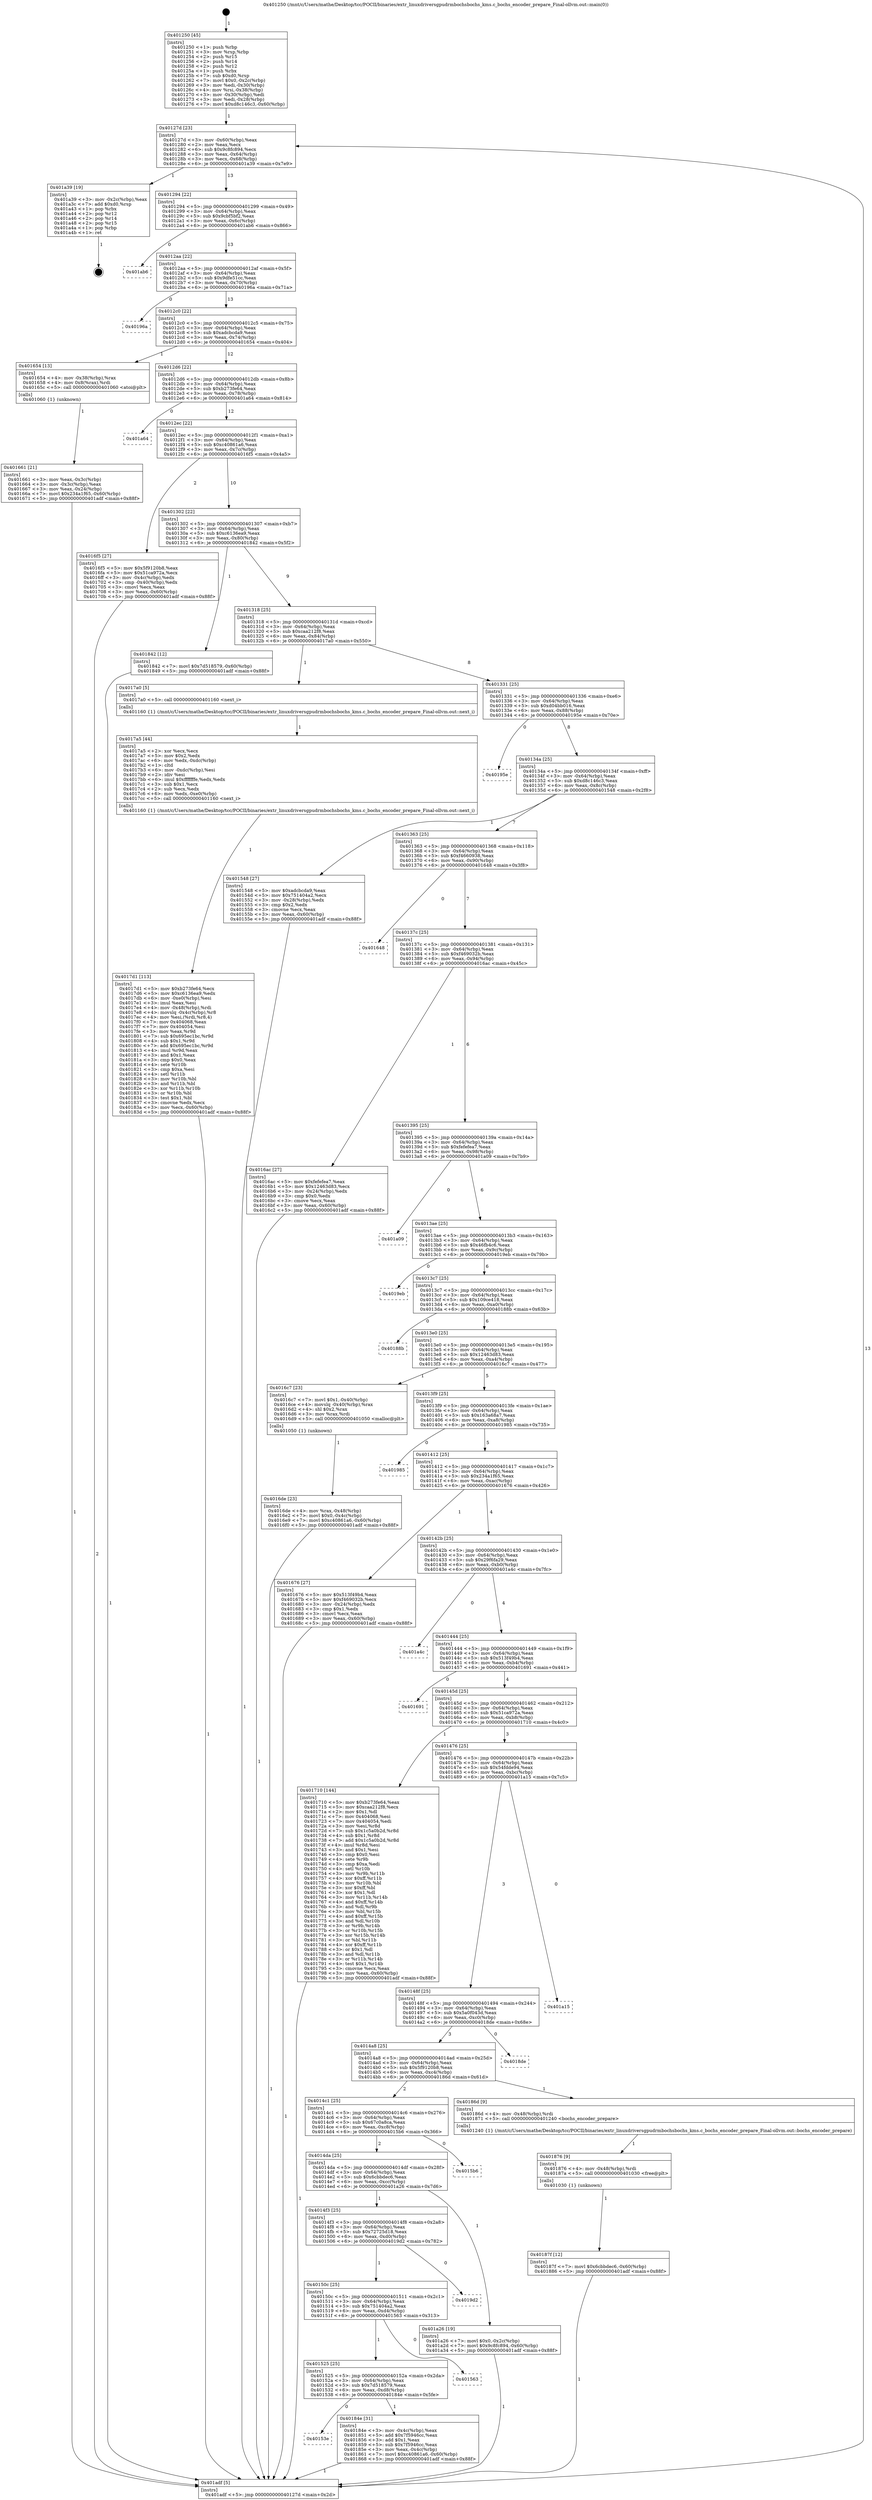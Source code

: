 digraph "0x401250" {
  label = "0x401250 (/mnt/c/Users/mathe/Desktop/tcc/POCII/binaries/extr_linuxdriversgpudrmbochsbochs_kms.c_bochs_encoder_prepare_Final-ollvm.out::main(0))"
  labelloc = "t"
  node[shape=record]

  Entry [label="",width=0.3,height=0.3,shape=circle,fillcolor=black,style=filled]
  "0x40127d" [label="{
     0x40127d [23]\l
     | [instrs]\l
     &nbsp;&nbsp;0x40127d \<+3\>: mov -0x60(%rbp),%eax\l
     &nbsp;&nbsp;0x401280 \<+2\>: mov %eax,%ecx\l
     &nbsp;&nbsp;0x401282 \<+6\>: sub $0x9c8fc894,%ecx\l
     &nbsp;&nbsp;0x401288 \<+3\>: mov %eax,-0x64(%rbp)\l
     &nbsp;&nbsp;0x40128b \<+3\>: mov %ecx,-0x68(%rbp)\l
     &nbsp;&nbsp;0x40128e \<+6\>: je 0000000000401a39 \<main+0x7e9\>\l
  }"]
  "0x401a39" [label="{
     0x401a39 [19]\l
     | [instrs]\l
     &nbsp;&nbsp;0x401a39 \<+3\>: mov -0x2c(%rbp),%eax\l
     &nbsp;&nbsp;0x401a3c \<+7\>: add $0xd0,%rsp\l
     &nbsp;&nbsp;0x401a43 \<+1\>: pop %rbx\l
     &nbsp;&nbsp;0x401a44 \<+2\>: pop %r12\l
     &nbsp;&nbsp;0x401a46 \<+2\>: pop %r14\l
     &nbsp;&nbsp;0x401a48 \<+2\>: pop %r15\l
     &nbsp;&nbsp;0x401a4a \<+1\>: pop %rbp\l
     &nbsp;&nbsp;0x401a4b \<+1\>: ret\l
  }"]
  "0x401294" [label="{
     0x401294 [22]\l
     | [instrs]\l
     &nbsp;&nbsp;0x401294 \<+5\>: jmp 0000000000401299 \<main+0x49\>\l
     &nbsp;&nbsp;0x401299 \<+3\>: mov -0x64(%rbp),%eax\l
     &nbsp;&nbsp;0x40129c \<+5\>: sub $0x9cbf5bf2,%eax\l
     &nbsp;&nbsp;0x4012a1 \<+3\>: mov %eax,-0x6c(%rbp)\l
     &nbsp;&nbsp;0x4012a4 \<+6\>: je 0000000000401ab6 \<main+0x866\>\l
  }"]
  Exit [label="",width=0.3,height=0.3,shape=circle,fillcolor=black,style=filled,peripheries=2]
  "0x401ab6" [label="{
     0x401ab6\l
  }", style=dashed]
  "0x4012aa" [label="{
     0x4012aa [22]\l
     | [instrs]\l
     &nbsp;&nbsp;0x4012aa \<+5\>: jmp 00000000004012af \<main+0x5f\>\l
     &nbsp;&nbsp;0x4012af \<+3\>: mov -0x64(%rbp),%eax\l
     &nbsp;&nbsp;0x4012b2 \<+5\>: sub $0x9dfe51cc,%eax\l
     &nbsp;&nbsp;0x4012b7 \<+3\>: mov %eax,-0x70(%rbp)\l
     &nbsp;&nbsp;0x4012ba \<+6\>: je 000000000040196a \<main+0x71a\>\l
  }"]
  "0x40187f" [label="{
     0x40187f [12]\l
     | [instrs]\l
     &nbsp;&nbsp;0x40187f \<+7\>: movl $0x6cbbdec6,-0x60(%rbp)\l
     &nbsp;&nbsp;0x401886 \<+5\>: jmp 0000000000401adf \<main+0x88f\>\l
  }"]
  "0x40196a" [label="{
     0x40196a\l
  }", style=dashed]
  "0x4012c0" [label="{
     0x4012c0 [22]\l
     | [instrs]\l
     &nbsp;&nbsp;0x4012c0 \<+5\>: jmp 00000000004012c5 \<main+0x75\>\l
     &nbsp;&nbsp;0x4012c5 \<+3\>: mov -0x64(%rbp),%eax\l
     &nbsp;&nbsp;0x4012c8 \<+5\>: sub $0xadcbcda9,%eax\l
     &nbsp;&nbsp;0x4012cd \<+3\>: mov %eax,-0x74(%rbp)\l
     &nbsp;&nbsp;0x4012d0 \<+6\>: je 0000000000401654 \<main+0x404\>\l
  }"]
  "0x401876" [label="{
     0x401876 [9]\l
     | [instrs]\l
     &nbsp;&nbsp;0x401876 \<+4\>: mov -0x48(%rbp),%rdi\l
     &nbsp;&nbsp;0x40187a \<+5\>: call 0000000000401030 \<free@plt\>\l
     | [calls]\l
     &nbsp;&nbsp;0x401030 \{1\} (unknown)\l
  }"]
  "0x401654" [label="{
     0x401654 [13]\l
     | [instrs]\l
     &nbsp;&nbsp;0x401654 \<+4\>: mov -0x38(%rbp),%rax\l
     &nbsp;&nbsp;0x401658 \<+4\>: mov 0x8(%rax),%rdi\l
     &nbsp;&nbsp;0x40165c \<+5\>: call 0000000000401060 \<atoi@plt\>\l
     | [calls]\l
     &nbsp;&nbsp;0x401060 \{1\} (unknown)\l
  }"]
  "0x4012d6" [label="{
     0x4012d6 [22]\l
     | [instrs]\l
     &nbsp;&nbsp;0x4012d6 \<+5\>: jmp 00000000004012db \<main+0x8b\>\l
     &nbsp;&nbsp;0x4012db \<+3\>: mov -0x64(%rbp),%eax\l
     &nbsp;&nbsp;0x4012de \<+5\>: sub $0xb273fe64,%eax\l
     &nbsp;&nbsp;0x4012e3 \<+3\>: mov %eax,-0x78(%rbp)\l
     &nbsp;&nbsp;0x4012e6 \<+6\>: je 0000000000401a64 \<main+0x814\>\l
  }"]
  "0x40153e" [label="{
     0x40153e\l
  }", style=dashed]
  "0x401a64" [label="{
     0x401a64\l
  }", style=dashed]
  "0x4012ec" [label="{
     0x4012ec [22]\l
     | [instrs]\l
     &nbsp;&nbsp;0x4012ec \<+5\>: jmp 00000000004012f1 \<main+0xa1\>\l
     &nbsp;&nbsp;0x4012f1 \<+3\>: mov -0x64(%rbp),%eax\l
     &nbsp;&nbsp;0x4012f4 \<+5\>: sub $0xc40861a6,%eax\l
     &nbsp;&nbsp;0x4012f9 \<+3\>: mov %eax,-0x7c(%rbp)\l
     &nbsp;&nbsp;0x4012fc \<+6\>: je 00000000004016f5 \<main+0x4a5\>\l
  }"]
  "0x40184e" [label="{
     0x40184e [31]\l
     | [instrs]\l
     &nbsp;&nbsp;0x40184e \<+3\>: mov -0x4c(%rbp),%eax\l
     &nbsp;&nbsp;0x401851 \<+5\>: add $0x7f5946cc,%eax\l
     &nbsp;&nbsp;0x401856 \<+3\>: add $0x1,%eax\l
     &nbsp;&nbsp;0x401859 \<+5\>: sub $0x7f5946cc,%eax\l
     &nbsp;&nbsp;0x40185e \<+3\>: mov %eax,-0x4c(%rbp)\l
     &nbsp;&nbsp;0x401861 \<+7\>: movl $0xc40861a6,-0x60(%rbp)\l
     &nbsp;&nbsp;0x401868 \<+5\>: jmp 0000000000401adf \<main+0x88f\>\l
  }"]
  "0x4016f5" [label="{
     0x4016f5 [27]\l
     | [instrs]\l
     &nbsp;&nbsp;0x4016f5 \<+5\>: mov $0x5f9120b8,%eax\l
     &nbsp;&nbsp;0x4016fa \<+5\>: mov $0x51ca972a,%ecx\l
     &nbsp;&nbsp;0x4016ff \<+3\>: mov -0x4c(%rbp),%edx\l
     &nbsp;&nbsp;0x401702 \<+3\>: cmp -0x40(%rbp),%edx\l
     &nbsp;&nbsp;0x401705 \<+3\>: cmovl %ecx,%eax\l
     &nbsp;&nbsp;0x401708 \<+3\>: mov %eax,-0x60(%rbp)\l
     &nbsp;&nbsp;0x40170b \<+5\>: jmp 0000000000401adf \<main+0x88f\>\l
  }"]
  "0x401302" [label="{
     0x401302 [22]\l
     | [instrs]\l
     &nbsp;&nbsp;0x401302 \<+5\>: jmp 0000000000401307 \<main+0xb7\>\l
     &nbsp;&nbsp;0x401307 \<+3\>: mov -0x64(%rbp),%eax\l
     &nbsp;&nbsp;0x40130a \<+5\>: sub $0xc6136ea9,%eax\l
     &nbsp;&nbsp;0x40130f \<+3\>: mov %eax,-0x80(%rbp)\l
     &nbsp;&nbsp;0x401312 \<+6\>: je 0000000000401842 \<main+0x5f2\>\l
  }"]
  "0x401525" [label="{
     0x401525 [25]\l
     | [instrs]\l
     &nbsp;&nbsp;0x401525 \<+5\>: jmp 000000000040152a \<main+0x2da\>\l
     &nbsp;&nbsp;0x40152a \<+3\>: mov -0x64(%rbp),%eax\l
     &nbsp;&nbsp;0x40152d \<+5\>: sub $0x7d518579,%eax\l
     &nbsp;&nbsp;0x401532 \<+6\>: mov %eax,-0xd8(%rbp)\l
     &nbsp;&nbsp;0x401538 \<+6\>: je 000000000040184e \<main+0x5fe\>\l
  }"]
  "0x401842" [label="{
     0x401842 [12]\l
     | [instrs]\l
     &nbsp;&nbsp;0x401842 \<+7\>: movl $0x7d518579,-0x60(%rbp)\l
     &nbsp;&nbsp;0x401849 \<+5\>: jmp 0000000000401adf \<main+0x88f\>\l
  }"]
  "0x401318" [label="{
     0x401318 [25]\l
     | [instrs]\l
     &nbsp;&nbsp;0x401318 \<+5\>: jmp 000000000040131d \<main+0xcd\>\l
     &nbsp;&nbsp;0x40131d \<+3\>: mov -0x64(%rbp),%eax\l
     &nbsp;&nbsp;0x401320 \<+5\>: sub $0xcaa212f8,%eax\l
     &nbsp;&nbsp;0x401325 \<+6\>: mov %eax,-0x84(%rbp)\l
     &nbsp;&nbsp;0x40132b \<+6\>: je 00000000004017a0 \<main+0x550\>\l
  }"]
  "0x401563" [label="{
     0x401563\l
  }", style=dashed]
  "0x4017a0" [label="{
     0x4017a0 [5]\l
     | [instrs]\l
     &nbsp;&nbsp;0x4017a0 \<+5\>: call 0000000000401160 \<next_i\>\l
     | [calls]\l
     &nbsp;&nbsp;0x401160 \{1\} (/mnt/c/Users/mathe/Desktop/tcc/POCII/binaries/extr_linuxdriversgpudrmbochsbochs_kms.c_bochs_encoder_prepare_Final-ollvm.out::next_i)\l
  }"]
  "0x401331" [label="{
     0x401331 [25]\l
     | [instrs]\l
     &nbsp;&nbsp;0x401331 \<+5\>: jmp 0000000000401336 \<main+0xe6\>\l
     &nbsp;&nbsp;0x401336 \<+3\>: mov -0x64(%rbp),%eax\l
     &nbsp;&nbsp;0x401339 \<+5\>: sub $0xd04bb016,%eax\l
     &nbsp;&nbsp;0x40133e \<+6\>: mov %eax,-0x88(%rbp)\l
     &nbsp;&nbsp;0x401344 \<+6\>: je 000000000040195e \<main+0x70e\>\l
  }"]
  "0x40150c" [label="{
     0x40150c [25]\l
     | [instrs]\l
     &nbsp;&nbsp;0x40150c \<+5\>: jmp 0000000000401511 \<main+0x2c1\>\l
     &nbsp;&nbsp;0x401511 \<+3\>: mov -0x64(%rbp),%eax\l
     &nbsp;&nbsp;0x401514 \<+5\>: sub $0x751404a2,%eax\l
     &nbsp;&nbsp;0x401519 \<+6\>: mov %eax,-0xd4(%rbp)\l
     &nbsp;&nbsp;0x40151f \<+6\>: je 0000000000401563 \<main+0x313\>\l
  }"]
  "0x40195e" [label="{
     0x40195e\l
  }", style=dashed]
  "0x40134a" [label="{
     0x40134a [25]\l
     | [instrs]\l
     &nbsp;&nbsp;0x40134a \<+5\>: jmp 000000000040134f \<main+0xff\>\l
     &nbsp;&nbsp;0x40134f \<+3\>: mov -0x64(%rbp),%eax\l
     &nbsp;&nbsp;0x401352 \<+5\>: sub $0xd8c146c3,%eax\l
     &nbsp;&nbsp;0x401357 \<+6\>: mov %eax,-0x8c(%rbp)\l
     &nbsp;&nbsp;0x40135d \<+6\>: je 0000000000401548 \<main+0x2f8\>\l
  }"]
  "0x4019d2" [label="{
     0x4019d2\l
  }", style=dashed]
  "0x401548" [label="{
     0x401548 [27]\l
     | [instrs]\l
     &nbsp;&nbsp;0x401548 \<+5\>: mov $0xadcbcda9,%eax\l
     &nbsp;&nbsp;0x40154d \<+5\>: mov $0x751404a2,%ecx\l
     &nbsp;&nbsp;0x401552 \<+3\>: mov -0x28(%rbp),%edx\l
     &nbsp;&nbsp;0x401555 \<+3\>: cmp $0x2,%edx\l
     &nbsp;&nbsp;0x401558 \<+3\>: cmovne %ecx,%eax\l
     &nbsp;&nbsp;0x40155b \<+3\>: mov %eax,-0x60(%rbp)\l
     &nbsp;&nbsp;0x40155e \<+5\>: jmp 0000000000401adf \<main+0x88f\>\l
  }"]
  "0x401363" [label="{
     0x401363 [25]\l
     | [instrs]\l
     &nbsp;&nbsp;0x401363 \<+5\>: jmp 0000000000401368 \<main+0x118\>\l
     &nbsp;&nbsp;0x401368 \<+3\>: mov -0x64(%rbp),%eax\l
     &nbsp;&nbsp;0x40136b \<+5\>: sub $0xf4660938,%eax\l
     &nbsp;&nbsp;0x401370 \<+6\>: mov %eax,-0x90(%rbp)\l
     &nbsp;&nbsp;0x401376 \<+6\>: je 0000000000401648 \<main+0x3f8\>\l
  }"]
  "0x401adf" [label="{
     0x401adf [5]\l
     | [instrs]\l
     &nbsp;&nbsp;0x401adf \<+5\>: jmp 000000000040127d \<main+0x2d\>\l
  }"]
  "0x401250" [label="{
     0x401250 [45]\l
     | [instrs]\l
     &nbsp;&nbsp;0x401250 \<+1\>: push %rbp\l
     &nbsp;&nbsp;0x401251 \<+3\>: mov %rsp,%rbp\l
     &nbsp;&nbsp;0x401254 \<+2\>: push %r15\l
     &nbsp;&nbsp;0x401256 \<+2\>: push %r14\l
     &nbsp;&nbsp;0x401258 \<+2\>: push %r12\l
     &nbsp;&nbsp;0x40125a \<+1\>: push %rbx\l
     &nbsp;&nbsp;0x40125b \<+7\>: sub $0xd0,%rsp\l
     &nbsp;&nbsp;0x401262 \<+7\>: movl $0x0,-0x2c(%rbp)\l
     &nbsp;&nbsp;0x401269 \<+3\>: mov %edi,-0x30(%rbp)\l
     &nbsp;&nbsp;0x40126c \<+4\>: mov %rsi,-0x38(%rbp)\l
     &nbsp;&nbsp;0x401270 \<+3\>: mov -0x30(%rbp),%edi\l
     &nbsp;&nbsp;0x401273 \<+3\>: mov %edi,-0x28(%rbp)\l
     &nbsp;&nbsp;0x401276 \<+7\>: movl $0xd8c146c3,-0x60(%rbp)\l
  }"]
  "0x401661" [label="{
     0x401661 [21]\l
     | [instrs]\l
     &nbsp;&nbsp;0x401661 \<+3\>: mov %eax,-0x3c(%rbp)\l
     &nbsp;&nbsp;0x401664 \<+3\>: mov -0x3c(%rbp),%eax\l
     &nbsp;&nbsp;0x401667 \<+3\>: mov %eax,-0x24(%rbp)\l
     &nbsp;&nbsp;0x40166a \<+7\>: movl $0x234a1f65,-0x60(%rbp)\l
     &nbsp;&nbsp;0x401671 \<+5\>: jmp 0000000000401adf \<main+0x88f\>\l
  }"]
  "0x4014f3" [label="{
     0x4014f3 [25]\l
     | [instrs]\l
     &nbsp;&nbsp;0x4014f3 \<+5\>: jmp 00000000004014f8 \<main+0x2a8\>\l
     &nbsp;&nbsp;0x4014f8 \<+3\>: mov -0x64(%rbp),%eax\l
     &nbsp;&nbsp;0x4014fb \<+5\>: sub $0x72725d18,%eax\l
     &nbsp;&nbsp;0x401500 \<+6\>: mov %eax,-0xd0(%rbp)\l
     &nbsp;&nbsp;0x401506 \<+6\>: je 00000000004019d2 \<main+0x782\>\l
  }"]
  "0x401648" [label="{
     0x401648\l
  }", style=dashed]
  "0x40137c" [label="{
     0x40137c [25]\l
     | [instrs]\l
     &nbsp;&nbsp;0x40137c \<+5\>: jmp 0000000000401381 \<main+0x131\>\l
     &nbsp;&nbsp;0x401381 \<+3\>: mov -0x64(%rbp),%eax\l
     &nbsp;&nbsp;0x401384 \<+5\>: sub $0xf469032b,%eax\l
     &nbsp;&nbsp;0x401389 \<+6\>: mov %eax,-0x94(%rbp)\l
     &nbsp;&nbsp;0x40138f \<+6\>: je 00000000004016ac \<main+0x45c\>\l
  }"]
  "0x401a26" [label="{
     0x401a26 [19]\l
     | [instrs]\l
     &nbsp;&nbsp;0x401a26 \<+7\>: movl $0x0,-0x2c(%rbp)\l
     &nbsp;&nbsp;0x401a2d \<+7\>: movl $0x9c8fc894,-0x60(%rbp)\l
     &nbsp;&nbsp;0x401a34 \<+5\>: jmp 0000000000401adf \<main+0x88f\>\l
  }"]
  "0x4016ac" [label="{
     0x4016ac [27]\l
     | [instrs]\l
     &nbsp;&nbsp;0x4016ac \<+5\>: mov $0xfefefea7,%eax\l
     &nbsp;&nbsp;0x4016b1 \<+5\>: mov $0x12463d83,%ecx\l
     &nbsp;&nbsp;0x4016b6 \<+3\>: mov -0x24(%rbp),%edx\l
     &nbsp;&nbsp;0x4016b9 \<+3\>: cmp $0x0,%edx\l
     &nbsp;&nbsp;0x4016bc \<+3\>: cmove %ecx,%eax\l
     &nbsp;&nbsp;0x4016bf \<+3\>: mov %eax,-0x60(%rbp)\l
     &nbsp;&nbsp;0x4016c2 \<+5\>: jmp 0000000000401adf \<main+0x88f\>\l
  }"]
  "0x401395" [label="{
     0x401395 [25]\l
     | [instrs]\l
     &nbsp;&nbsp;0x401395 \<+5\>: jmp 000000000040139a \<main+0x14a\>\l
     &nbsp;&nbsp;0x40139a \<+3\>: mov -0x64(%rbp),%eax\l
     &nbsp;&nbsp;0x40139d \<+5\>: sub $0xfefefea7,%eax\l
     &nbsp;&nbsp;0x4013a2 \<+6\>: mov %eax,-0x98(%rbp)\l
     &nbsp;&nbsp;0x4013a8 \<+6\>: je 0000000000401a09 \<main+0x7b9\>\l
  }"]
  "0x4014da" [label="{
     0x4014da [25]\l
     | [instrs]\l
     &nbsp;&nbsp;0x4014da \<+5\>: jmp 00000000004014df \<main+0x28f\>\l
     &nbsp;&nbsp;0x4014df \<+3\>: mov -0x64(%rbp),%eax\l
     &nbsp;&nbsp;0x4014e2 \<+5\>: sub $0x6cbbdec6,%eax\l
     &nbsp;&nbsp;0x4014e7 \<+6\>: mov %eax,-0xcc(%rbp)\l
     &nbsp;&nbsp;0x4014ed \<+6\>: je 0000000000401a26 \<main+0x7d6\>\l
  }"]
  "0x401a09" [label="{
     0x401a09\l
  }", style=dashed]
  "0x4013ae" [label="{
     0x4013ae [25]\l
     | [instrs]\l
     &nbsp;&nbsp;0x4013ae \<+5\>: jmp 00000000004013b3 \<main+0x163\>\l
     &nbsp;&nbsp;0x4013b3 \<+3\>: mov -0x64(%rbp),%eax\l
     &nbsp;&nbsp;0x4013b6 \<+5\>: sub $0x46fb4c6,%eax\l
     &nbsp;&nbsp;0x4013bb \<+6\>: mov %eax,-0x9c(%rbp)\l
     &nbsp;&nbsp;0x4013c1 \<+6\>: je 00000000004019eb \<main+0x79b\>\l
  }"]
  "0x4015b6" [label="{
     0x4015b6\l
  }", style=dashed]
  "0x4019eb" [label="{
     0x4019eb\l
  }", style=dashed]
  "0x4013c7" [label="{
     0x4013c7 [25]\l
     | [instrs]\l
     &nbsp;&nbsp;0x4013c7 \<+5\>: jmp 00000000004013cc \<main+0x17c\>\l
     &nbsp;&nbsp;0x4013cc \<+3\>: mov -0x64(%rbp),%eax\l
     &nbsp;&nbsp;0x4013cf \<+5\>: sub $0x109ce418,%eax\l
     &nbsp;&nbsp;0x4013d4 \<+6\>: mov %eax,-0xa0(%rbp)\l
     &nbsp;&nbsp;0x4013da \<+6\>: je 000000000040188b \<main+0x63b\>\l
  }"]
  "0x4014c1" [label="{
     0x4014c1 [25]\l
     | [instrs]\l
     &nbsp;&nbsp;0x4014c1 \<+5\>: jmp 00000000004014c6 \<main+0x276\>\l
     &nbsp;&nbsp;0x4014c6 \<+3\>: mov -0x64(%rbp),%eax\l
     &nbsp;&nbsp;0x4014c9 \<+5\>: sub $0x67c0a8ca,%eax\l
     &nbsp;&nbsp;0x4014ce \<+6\>: mov %eax,-0xc8(%rbp)\l
     &nbsp;&nbsp;0x4014d4 \<+6\>: je 00000000004015b6 \<main+0x366\>\l
  }"]
  "0x40188b" [label="{
     0x40188b\l
  }", style=dashed]
  "0x4013e0" [label="{
     0x4013e0 [25]\l
     | [instrs]\l
     &nbsp;&nbsp;0x4013e0 \<+5\>: jmp 00000000004013e5 \<main+0x195\>\l
     &nbsp;&nbsp;0x4013e5 \<+3\>: mov -0x64(%rbp),%eax\l
     &nbsp;&nbsp;0x4013e8 \<+5\>: sub $0x12463d83,%eax\l
     &nbsp;&nbsp;0x4013ed \<+6\>: mov %eax,-0xa4(%rbp)\l
     &nbsp;&nbsp;0x4013f3 \<+6\>: je 00000000004016c7 \<main+0x477\>\l
  }"]
  "0x40186d" [label="{
     0x40186d [9]\l
     | [instrs]\l
     &nbsp;&nbsp;0x40186d \<+4\>: mov -0x48(%rbp),%rdi\l
     &nbsp;&nbsp;0x401871 \<+5\>: call 0000000000401240 \<bochs_encoder_prepare\>\l
     | [calls]\l
     &nbsp;&nbsp;0x401240 \{1\} (/mnt/c/Users/mathe/Desktop/tcc/POCII/binaries/extr_linuxdriversgpudrmbochsbochs_kms.c_bochs_encoder_prepare_Final-ollvm.out::bochs_encoder_prepare)\l
  }"]
  "0x4016c7" [label="{
     0x4016c7 [23]\l
     | [instrs]\l
     &nbsp;&nbsp;0x4016c7 \<+7\>: movl $0x1,-0x40(%rbp)\l
     &nbsp;&nbsp;0x4016ce \<+4\>: movslq -0x40(%rbp),%rax\l
     &nbsp;&nbsp;0x4016d2 \<+4\>: shl $0x2,%rax\l
     &nbsp;&nbsp;0x4016d6 \<+3\>: mov %rax,%rdi\l
     &nbsp;&nbsp;0x4016d9 \<+5\>: call 0000000000401050 \<malloc@plt\>\l
     | [calls]\l
     &nbsp;&nbsp;0x401050 \{1\} (unknown)\l
  }"]
  "0x4013f9" [label="{
     0x4013f9 [25]\l
     | [instrs]\l
     &nbsp;&nbsp;0x4013f9 \<+5\>: jmp 00000000004013fe \<main+0x1ae\>\l
     &nbsp;&nbsp;0x4013fe \<+3\>: mov -0x64(%rbp),%eax\l
     &nbsp;&nbsp;0x401401 \<+5\>: sub $0x163a68a7,%eax\l
     &nbsp;&nbsp;0x401406 \<+6\>: mov %eax,-0xa8(%rbp)\l
     &nbsp;&nbsp;0x40140c \<+6\>: je 0000000000401985 \<main+0x735\>\l
  }"]
  "0x4014a8" [label="{
     0x4014a8 [25]\l
     | [instrs]\l
     &nbsp;&nbsp;0x4014a8 \<+5\>: jmp 00000000004014ad \<main+0x25d\>\l
     &nbsp;&nbsp;0x4014ad \<+3\>: mov -0x64(%rbp),%eax\l
     &nbsp;&nbsp;0x4014b0 \<+5\>: sub $0x5f9120b8,%eax\l
     &nbsp;&nbsp;0x4014b5 \<+6\>: mov %eax,-0xc4(%rbp)\l
     &nbsp;&nbsp;0x4014bb \<+6\>: je 000000000040186d \<main+0x61d\>\l
  }"]
  "0x401985" [label="{
     0x401985\l
  }", style=dashed]
  "0x401412" [label="{
     0x401412 [25]\l
     | [instrs]\l
     &nbsp;&nbsp;0x401412 \<+5\>: jmp 0000000000401417 \<main+0x1c7\>\l
     &nbsp;&nbsp;0x401417 \<+3\>: mov -0x64(%rbp),%eax\l
     &nbsp;&nbsp;0x40141a \<+5\>: sub $0x234a1f65,%eax\l
     &nbsp;&nbsp;0x40141f \<+6\>: mov %eax,-0xac(%rbp)\l
     &nbsp;&nbsp;0x401425 \<+6\>: je 0000000000401676 \<main+0x426\>\l
  }"]
  "0x4018de" [label="{
     0x4018de\l
  }", style=dashed]
  "0x401676" [label="{
     0x401676 [27]\l
     | [instrs]\l
     &nbsp;&nbsp;0x401676 \<+5\>: mov $0x513f49b4,%eax\l
     &nbsp;&nbsp;0x40167b \<+5\>: mov $0xf469032b,%ecx\l
     &nbsp;&nbsp;0x401680 \<+3\>: mov -0x24(%rbp),%edx\l
     &nbsp;&nbsp;0x401683 \<+3\>: cmp $0x1,%edx\l
     &nbsp;&nbsp;0x401686 \<+3\>: cmovl %ecx,%eax\l
     &nbsp;&nbsp;0x401689 \<+3\>: mov %eax,-0x60(%rbp)\l
     &nbsp;&nbsp;0x40168c \<+5\>: jmp 0000000000401adf \<main+0x88f\>\l
  }"]
  "0x40142b" [label="{
     0x40142b [25]\l
     | [instrs]\l
     &nbsp;&nbsp;0x40142b \<+5\>: jmp 0000000000401430 \<main+0x1e0\>\l
     &nbsp;&nbsp;0x401430 \<+3\>: mov -0x64(%rbp),%eax\l
     &nbsp;&nbsp;0x401433 \<+5\>: sub $0x29f6fa29,%eax\l
     &nbsp;&nbsp;0x401438 \<+6\>: mov %eax,-0xb0(%rbp)\l
     &nbsp;&nbsp;0x40143e \<+6\>: je 0000000000401a4c \<main+0x7fc\>\l
  }"]
  "0x4016de" [label="{
     0x4016de [23]\l
     | [instrs]\l
     &nbsp;&nbsp;0x4016de \<+4\>: mov %rax,-0x48(%rbp)\l
     &nbsp;&nbsp;0x4016e2 \<+7\>: movl $0x0,-0x4c(%rbp)\l
     &nbsp;&nbsp;0x4016e9 \<+7\>: movl $0xc40861a6,-0x60(%rbp)\l
     &nbsp;&nbsp;0x4016f0 \<+5\>: jmp 0000000000401adf \<main+0x88f\>\l
  }"]
  "0x40148f" [label="{
     0x40148f [25]\l
     | [instrs]\l
     &nbsp;&nbsp;0x40148f \<+5\>: jmp 0000000000401494 \<main+0x244\>\l
     &nbsp;&nbsp;0x401494 \<+3\>: mov -0x64(%rbp),%eax\l
     &nbsp;&nbsp;0x401497 \<+5\>: sub $0x5a0f043d,%eax\l
     &nbsp;&nbsp;0x40149c \<+6\>: mov %eax,-0xc0(%rbp)\l
     &nbsp;&nbsp;0x4014a2 \<+6\>: je 00000000004018de \<main+0x68e\>\l
  }"]
  "0x401a4c" [label="{
     0x401a4c\l
  }", style=dashed]
  "0x401444" [label="{
     0x401444 [25]\l
     | [instrs]\l
     &nbsp;&nbsp;0x401444 \<+5\>: jmp 0000000000401449 \<main+0x1f9\>\l
     &nbsp;&nbsp;0x401449 \<+3\>: mov -0x64(%rbp),%eax\l
     &nbsp;&nbsp;0x40144c \<+5\>: sub $0x513f49b4,%eax\l
     &nbsp;&nbsp;0x401451 \<+6\>: mov %eax,-0xb4(%rbp)\l
     &nbsp;&nbsp;0x401457 \<+6\>: je 0000000000401691 \<main+0x441\>\l
  }"]
  "0x401a15" [label="{
     0x401a15\l
  }", style=dashed]
  "0x401691" [label="{
     0x401691\l
  }", style=dashed]
  "0x40145d" [label="{
     0x40145d [25]\l
     | [instrs]\l
     &nbsp;&nbsp;0x40145d \<+5\>: jmp 0000000000401462 \<main+0x212\>\l
     &nbsp;&nbsp;0x401462 \<+3\>: mov -0x64(%rbp),%eax\l
     &nbsp;&nbsp;0x401465 \<+5\>: sub $0x51ca972a,%eax\l
     &nbsp;&nbsp;0x40146a \<+6\>: mov %eax,-0xb8(%rbp)\l
     &nbsp;&nbsp;0x401470 \<+6\>: je 0000000000401710 \<main+0x4c0\>\l
  }"]
  "0x4017d1" [label="{
     0x4017d1 [113]\l
     | [instrs]\l
     &nbsp;&nbsp;0x4017d1 \<+5\>: mov $0xb273fe64,%ecx\l
     &nbsp;&nbsp;0x4017d6 \<+5\>: mov $0xc6136ea9,%edx\l
     &nbsp;&nbsp;0x4017db \<+6\>: mov -0xe0(%rbp),%esi\l
     &nbsp;&nbsp;0x4017e1 \<+3\>: imul %eax,%esi\l
     &nbsp;&nbsp;0x4017e4 \<+4\>: mov -0x48(%rbp),%rdi\l
     &nbsp;&nbsp;0x4017e8 \<+4\>: movslq -0x4c(%rbp),%r8\l
     &nbsp;&nbsp;0x4017ec \<+4\>: mov %esi,(%rdi,%r8,4)\l
     &nbsp;&nbsp;0x4017f0 \<+7\>: mov 0x404068,%eax\l
     &nbsp;&nbsp;0x4017f7 \<+7\>: mov 0x404054,%esi\l
     &nbsp;&nbsp;0x4017fe \<+3\>: mov %eax,%r9d\l
     &nbsp;&nbsp;0x401801 \<+7\>: sub $0x695ec1bc,%r9d\l
     &nbsp;&nbsp;0x401808 \<+4\>: sub $0x1,%r9d\l
     &nbsp;&nbsp;0x40180c \<+7\>: add $0x695ec1bc,%r9d\l
     &nbsp;&nbsp;0x401813 \<+4\>: imul %r9d,%eax\l
     &nbsp;&nbsp;0x401817 \<+3\>: and $0x1,%eax\l
     &nbsp;&nbsp;0x40181a \<+3\>: cmp $0x0,%eax\l
     &nbsp;&nbsp;0x40181d \<+4\>: sete %r10b\l
     &nbsp;&nbsp;0x401821 \<+3\>: cmp $0xa,%esi\l
     &nbsp;&nbsp;0x401824 \<+4\>: setl %r11b\l
     &nbsp;&nbsp;0x401828 \<+3\>: mov %r10b,%bl\l
     &nbsp;&nbsp;0x40182b \<+3\>: and %r11b,%bl\l
     &nbsp;&nbsp;0x40182e \<+3\>: xor %r11b,%r10b\l
     &nbsp;&nbsp;0x401831 \<+3\>: or %r10b,%bl\l
     &nbsp;&nbsp;0x401834 \<+3\>: test $0x1,%bl\l
     &nbsp;&nbsp;0x401837 \<+3\>: cmovne %edx,%ecx\l
     &nbsp;&nbsp;0x40183a \<+3\>: mov %ecx,-0x60(%rbp)\l
     &nbsp;&nbsp;0x40183d \<+5\>: jmp 0000000000401adf \<main+0x88f\>\l
  }"]
  "0x401710" [label="{
     0x401710 [144]\l
     | [instrs]\l
     &nbsp;&nbsp;0x401710 \<+5\>: mov $0xb273fe64,%eax\l
     &nbsp;&nbsp;0x401715 \<+5\>: mov $0xcaa212f8,%ecx\l
     &nbsp;&nbsp;0x40171a \<+2\>: mov $0x1,%dl\l
     &nbsp;&nbsp;0x40171c \<+7\>: mov 0x404068,%esi\l
     &nbsp;&nbsp;0x401723 \<+7\>: mov 0x404054,%edi\l
     &nbsp;&nbsp;0x40172a \<+3\>: mov %esi,%r8d\l
     &nbsp;&nbsp;0x40172d \<+7\>: sub $0x1c5a0b2d,%r8d\l
     &nbsp;&nbsp;0x401734 \<+4\>: sub $0x1,%r8d\l
     &nbsp;&nbsp;0x401738 \<+7\>: add $0x1c5a0b2d,%r8d\l
     &nbsp;&nbsp;0x40173f \<+4\>: imul %r8d,%esi\l
     &nbsp;&nbsp;0x401743 \<+3\>: and $0x1,%esi\l
     &nbsp;&nbsp;0x401746 \<+3\>: cmp $0x0,%esi\l
     &nbsp;&nbsp;0x401749 \<+4\>: sete %r9b\l
     &nbsp;&nbsp;0x40174d \<+3\>: cmp $0xa,%edi\l
     &nbsp;&nbsp;0x401750 \<+4\>: setl %r10b\l
     &nbsp;&nbsp;0x401754 \<+3\>: mov %r9b,%r11b\l
     &nbsp;&nbsp;0x401757 \<+4\>: xor $0xff,%r11b\l
     &nbsp;&nbsp;0x40175b \<+3\>: mov %r10b,%bl\l
     &nbsp;&nbsp;0x40175e \<+3\>: xor $0xff,%bl\l
     &nbsp;&nbsp;0x401761 \<+3\>: xor $0x1,%dl\l
     &nbsp;&nbsp;0x401764 \<+3\>: mov %r11b,%r14b\l
     &nbsp;&nbsp;0x401767 \<+4\>: and $0xff,%r14b\l
     &nbsp;&nbsp;0x40176b \<+3\>: and %dl,%r9b\l
     &nbsp;&nbsp;0x40176e \<+3\>: mov %bl,%r15b\l
     &nbsp;&nbsp;0x401771 \<+4\>: and $0xff,%r15b\l
     &nbsp;&nbsp;0x401775 \<+3\>: and %dl,%r10b\l
     &nbsp;&nbsp;0x401778 \<+3\>: or %r9b,%r14b\l
     &nbsp;&nbsp;0x40177b \<+3\>: or %r10b,%r15b\l
     &nbsp;&nbsp;0x40177e \<+3\>: xor %r15b,%r14b\l
     &nbsp;&nbsp;0x401781 \<+3\>: or %bl,%r11b\l
     &nbsp;&nbsp;0x401784 \<+4\>: xor $0xff,%r11b\l
     &nbsp;&nbsp;0x401788 \<+3\>: or $0x1,%dl\l
     &nbsp;&nbsp;0x40178b \<+3\>: and %dl,%r11b\l
     &nbsp;&nbsp;0x40178e \<+3\>: or %r11b,%r14b\l
     &nbsp;&nbsp;0x401791 \<+4\>: test $0x1,%r14b\l
     &nbsp;&nbsp;0x401795 \<+3\>: cmovne %ecx,%eax\l
     &nbsp;&nbsp;0x401798 \<+3\>: mov %eax,-0x60(%rbp)\l
     &nbsp;&nbsp;0x40179b \<+5\>: jmp 0000000000401adf \<main+0x88f\>\l
  }"]
  "0x401476" [label="{
     0x401476 [25]\l
     | [instrs]\l
     &nbsp;&nbsp;0x401476 \<+5\>: jmp 000000000040147b \<main+0x22b\>\l
     &nbsp;&nbsp;0x40147b \<+3\>: mov -0x64(%rbp),%eax\l
     &nbsp;&nbsp;0x40147e \<+5\>: sub $0x54fdde94,%eax\l
     &nbsp;&nbsp;0x401483 \<+6\>: mov %eax,-0xbc(%rbp)\l
     &nbsp;&nbsp;0x401489 \<+6\>: je 0000000000401a15 \<main+0x7c5\>\l
  }"]
  "0x4017a5" [label="{
     0x4017a5 [44]\l
     | [instrs]\l
     &nbsp;&nbsp;0x4017a5 \<+2\>: xor %ecx,%ecx\l
     &nbsp;&nbsp;0x4017a7 \<+5\>: mov $0x2,%edx\l
     &nbsp;&nbsp;0x4017ac \<+6\>: mov %edx,-0xdc(%rbp)\l
     &nbsp;&nbsp;0x4017b2 \<+1\>: cltd\l
     &nbsp;&nbsp;0x4017b3 \<+6\>: mov -0xdc(%rbp),%esi\l
     &nbsp;&nbsp;0x4017b9 \<+2\>: idiv %esi\l
     &nbsp;&nbsp;0x4017bb \<+6\>: imul $0xfffffffe,%edx,%edx\l
     &nbsp;&nbsp;0x4017c1 \<+3\>: sub $0x1,%ecx\l
     &nbsp;&nbsp;0x4017c4 \<+2\>: sub %ecx,%edx\l
     &nbsp;&nbsp;0x4017c6 \<+6\>: mov %edx,-0xe0(%rbp)\l
     &nbsp;&nbsp;0x4017cc \<+5\>: call 0000000000401160 \<next_i\>\l
     | [calls]\l
     &nbsp;&nbsp;0x401160 \{1\} (/mnt/c/Users/mathe/Desktop/tcc/POCII/binaries/extr_linuxdriversgpudrmbochsbochs_kms.c_bochs_encoder_prepare_Final-ollvm.out::next_i)\l
  }"]
  Entry -> "0x401250" [label=" 1"]
  "0x40127d" -> "0x401a39" [label=" 1"]
  "0x40127d" -> "0x401294" [label=" 13"]
  "0x401a39" -> Exit [label=" 1"]
  "0x401294" -> "0x401ab6" [label=" 0"]
  "0x401294" -> "0x4012aa" [label=" 13"]
  "0x401a26" -> "0x401adf" [label=" 1"]
  "0x4012aa" -> "0x40196a" [label=" 0"]
  "0x4012aa" -> "0x4012c0" [label=" 13"]
  "0x40187f" -> "0x401adf" [label=" 1"]
  "0x4012c0" -> "0x401654" [label=" 1"]
  "0x4012c0" -> "0x4012d6" [label=" 12"]
  "0x401876" -> "0x40187f" [label=" 1"]
  "0x4012d6" -> "0x401a64" [label=" 0"]
  "0x4012d6" -> "0x4012ec" [label=" 12"]
  "0x40186d" -> "0x401876" [label=" 1"]
  "0x4012ec" -> "0x4016f5" [label=" 2"]
  "0x4012ec" -> "0x401302" [label=" 10"]
  "0x40184e" -> "0x401adf" [label=" 1"]
  "0x401302" -> "0x401842" [label=" 1"]
  "0x401302" -> "0x401318" [label=" 9"]
  "0x401525" -> "0x40184e" [label=" 1"]
  "0x401318" -> "0x4017a0" [label=" 1"]
  "0x401318" -> "0x401331" [label=" 8"]
  "0x401525" -> "0x40153e" [label=" 0"]
  "0x401331" -> "0x40195e" [label=" 0"]
  "0x401331" -> "0x40134a" [label=" 8"]
  "0x40150c" -> "0x401563" [label=" 0"]
  "0x40134a" -> "0x401548" [label=" 1"]
  "0x40134a" -> "0x401363" [label=" 7"]
  "0x401548" -> "0x401adf" [label=" 1"]
  "0x401250" -> "0x40127d" [label=" 1"]
  "0x401adf" -> "0x40127d" [label=" 13"]
  "0x401654" -> "0x401661" [label=" 1"]
  "0x401661" -> "0x401adf" [label=" 1"]
  "0x40150c" -> "0x401525" [label=" 1"]
  "0x401363" -> "0x401648" [label=" 0"]
  "0x401363" -> "0x40137c" [label=" 7"]
  "0x4014f3" -> "0x4019d2" [label=" 0"]
  "0x40137c" -> "0x4016ac" [label=" 1"]
  "0x40137c" -> "0x401395" [label=" 6"]
  "0x4014f3" -> "0x40150c" [label=" 1"]
  "0x401395" -> "0x401a09" [label=" 0"]
  "0x401395" -> "0x4013ae" [label=" 6"]
  "0x4014da" -> "0x401a26" [label=" 1"]
  "0x4013ae" -> "0x4019eb" [label=" 0"]
  "0x4013ae" -> "0x4013c7" [label=" 6"]
  "0x4014da" -> "0x4014f3" [label=" 1"]
  "0x4013c7" -> "0x40188b" [label=" 0"]
  "0x4013c7" -> "0x4013e0" [label=" 6"]
  "0x4014c1" -> "0x4015b6" [label=" 0"]
  "0x4013e0" -> "0x4016c7" [label=" 1"]
  "0x4013e0" -> "0x4013f9" [label=" 5"]
  "0x4014c1" -> "0x4014da" [label=" 2"]
  "0x4013f9" -> "0x401985" [label=" 0"]
  "0x4013f9" -> "0x401412" [label=" 5"]
  "0x4014a8" -> "0x40186d" [label=" 1"]
  "0x401412" -> "0x401676" [label=" 1"]
  "0x401412" -> "0x40142b" [label=" 4"]
  "0x401676" -> "0x401adf" [label=" 1"]
  "0x4016ac" -> "0x401adf" [label=" 1"]
  "0x4016c7" -> "0x4016de" [label=" 1"]
  "0x4016de" -> "0x401adf" [label=" 1"]
  "0x4016f5" -> "0x401adf" [label=" 2"]
  "0x4014a8" -> "0x4014c1" [label=" 2"]
  "0x40142b" -> "0x401a4c" [label=" 0"]
  "0x40142b" -> "0x401444" [label=" 4"]
  "0x40148f" -> "0x4018de" [label=" 0"]
  "0x401444" -> "0x401691" [label=" 0"]
  "0x401444" -> "0x40145d" [label=" 4"]
  "0x40148f" -> "0x4014a8" [label=" 3"]
  "0x40145d" -> "0x401710" [label=" 1"]
  "0x40145d" -> "0x401476" [label=" 3"]
  "0x401710" -> "0x401adf" [label=" 1"]
  "0x4017a0" -> "0x4017a5" [label=" 1"]
  "0x4017a5" -> "0x4017d1" [label=" 1"]
  "0x4017d1" -> "0x401adf" [label=" 1"]
  "0x401842" -> "0x401adf" [label=" 1"]
  "0x401476" -> "0x40148f" [label=" 3"]
  "0x401476" -> "0x401a15" [label=" 0"]
}
